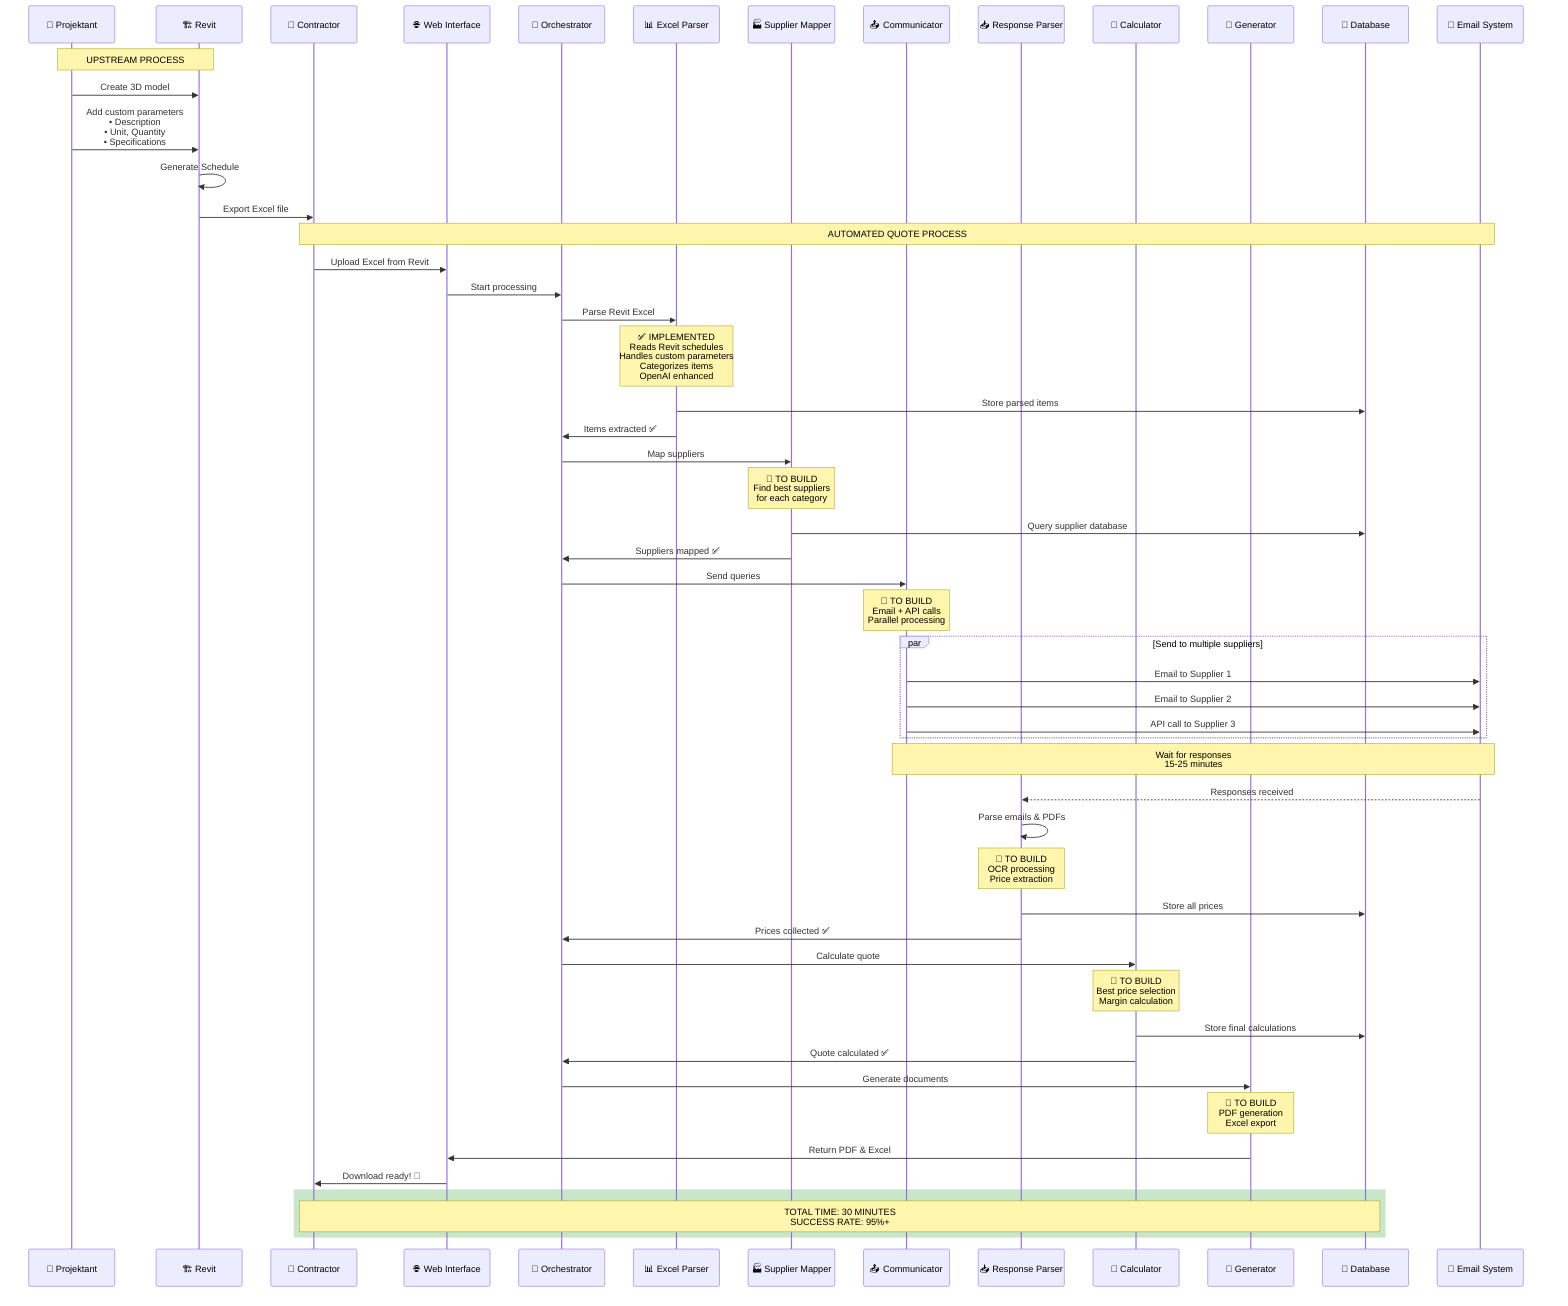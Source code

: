 sequenceDiagram
    participant Arch as 🏢 Projektant
    participant Revit as 🏗️ Revit
    participant User as 👤 Contractor
    participant Web as 🌐 Web Interface
    participant Orch as 🎯 Orchestrator
    participant A1 as 📊 Excel Parser
    participant A2 as 🏭 Supplier Mapper
    participant A3 as 📤 Communicator
    participant A4 as 📥 Response Parser
    participant A5 as 🧮 Calculator
    participant A6 as 📄 Generator
    participant DB as 💾 Database
    participant Email as 📧 Email System
    
    Note over Arch,Revit: UPSTREAM PROCESS
    Arch->>Revit: Create 3D model
    Arch->>Revit: Add custom parameters<br/>• Description<br/>• Unit, Quantity<br/>• Specifications
    Revit->>Revit: Generate Schedule
    Revit->>User: Export Excel file
    
    Note over User,Email: AUTOMATED QUOTE PROCESS
    User->>Web: Upload Excel from Revit
    Web->>Orch: Start processing
    Orch->>A1: Parse Revit Excel
    
    Note over A1: ✅ IMPLEMENTED<br/>Reads Revit schedules<br/>Handles custom parameters<br/>Categorizes items<br/>OpenAI enhanced
    A1->>DB: Store parsed items
    A1->>Orch: Items extracted ✅
    
    Orch->>A2: Map suppliers
    Note over A2: 🔧 TO BUILD<br/>Find best suppliers<br/>for each category
    A2->>DB: Query supplier database
    A2->>Orch: Suppliers mapped ✅
    
    Orch->>A3: Send queries
    Note over A3: 🔧 TO BUILD<br/>Email + API calls<br/>Parallel processing
    
    par Send to multiple suppliers
        A3->>Email: Email to Supplier 1
        A3->>Email: Email to Supplier 2
        A3->>Email: API call to Supplier 3
    end
    
    Note over A3,Email: Wait for responses<br/>15-25 minutes
    
    Email-->>A4: Responses received
    A4->>A4: Parse emails & PDFs
    Note over A4: 🔧 TO BUILD<br/>OCR processing<br/>Price extraction
    A4->>DB: Store all prices
    A4->>Orch: Prices collected ✅
    
    Orch->>A5: Calculate quote
    Note over A5: 🔧 TO BUILD<br/>Best price selection<br/>Margin calculation
    A5->>DB: Store final calculations
    A5->>Orch: Quote calculated ✅
    
    Orch->>A6: Generate documents
    Note over A6: 🔧 TO BUILD<br/>PDF generation<br/>Excel export
    A6->>Web: Return PDF & Excel
    Web->>User: Download ready! 🎉
    
    rect rgb(200, 230, 200)
        Note over User,DB: TOTAL TIME: 30 MINUTES<br/>SUCCESS RATE: 95%+
    end